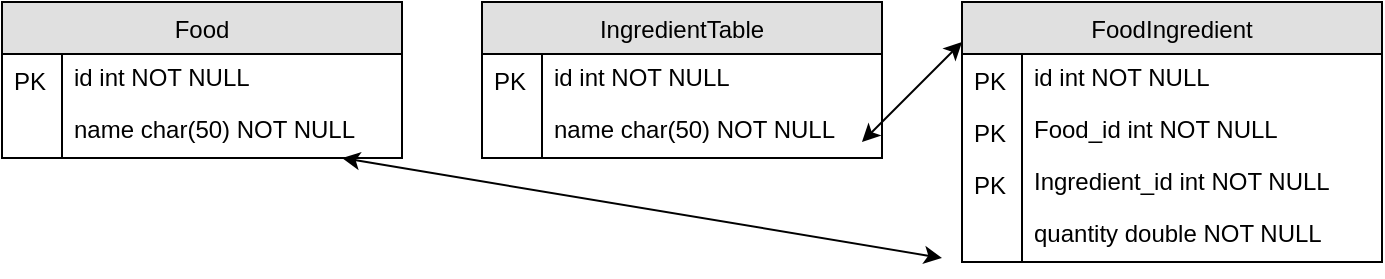 <mxfile version="12.4.1" type="github" pages="1"><diagram id="r4t1_HRRAldS4swu0GnB" name="Page-1"><mxGraphModel dx="1422" dy="745" grid="1" gridSize="10" guides="1" tooltips="1" connect="1" arrows="1" fold="1" page="1" pageScale="1" pageWidth="850" pageHeight="1100" math="0" shadow="0"><root><mxCell id="0"/><mxCell id="1" parent="0"/><mxCell id="ZG6ydJE8muR2Ezq2qy_d-1" value="Food" style="swimlane;fontStyle=0;childLayout=stackLayout;horizontal=1;startSize=26;fillColor=#e0e0e0;horizontalStack=0;resizeParent=1;resizeLast=0;collapsible=1;marginBottom=0;swimlaneFillColor=#ffffff;align=center;" vertex="1" parent="1"><mxGeometry x="30" y="80" width="200" height="78" as="geometry"/></mxCell><mxCell id="ZG6ydJE8muR2Ezq2qy_d-2" value="id int NOT NULL " style="shape=partialRectangle;top=0;left=0;right=0;bottom=0;align=left;verticalAlign=top;spacingTop=-2;fillColor=none;spacingLeft=34;spacingRight=4;overflow=hidden;rotatable=0;points=[[0,0.5],[1,0.5]];portConstraint=eastwest;dropTarget=0;" vertex="1" parent="ZG6ydJE8muR2Ezq2qy_d-1"><mxGeometry y="26" width="200" height="26" as="geometry"/></mxCell><mxCell id="ZG6ydJE8muR2Ezq2qy_d-3" value="PK" style="shape=partialRectangle;top=0;left=0;bottom=0;fillColor=none;align=left;verticalAlign=middle;spacingLeft=4;spacingRight=4;overflow=hidden;rotatable=0;points=[];portConstraint=eastwest;part=1;" vertex="1" connectable="0" parent="ZG6ydJE8muR2Ezq2qy_d-2"><mxGeometry width="30" height="26" as="geometry"/></mxCell><mxCell id="ZG6ydJE8muR2Ezq2qy_d-4" value="name char(50) NOT NULL" style="shape=partialRectangle;top=0;left=0;right=0;bottom=0;align=left;verticalAlign=top;spacingTop=-2;fillColor=none;spacingLeft=34;spacingRight=4;overflow=hidden;rotatable=0;points=[[0,0.5],[1,0.5]];portConstraint=eastwest;dropTarget=0;" vertex="1" parent="ZG6ydJE8muR2Ezq2qy_d-1"><mxGeometry y="52" width="200" height="26" as="geometry"/></mxCell><mxCell id="ZG6ydJE8muR2Ezq2qy_d-5" value="" style="shape=partialRectangle;top=0;left=0;bottom=0;fillColor=none;align=left;verticalAlign=middle;spacingLeft=4;spacingRight=4;overflow=hidden;rotatable=0;points=[];portConstraint=eastwest;part=1;" vertex="1" connectable="0" parent="ZG6ydJE8muR2Ezq2qy_d-4"><mxGeometry width="30" height="26" as="geometry"/></mxCell><mxCell id="ZG6ydJE8muR2Ezq2qy_d-6" value="IngredientTable" style="swimlane;fontStyle=0;childLayout=stackLayout;horizontal=1;startSize=26;fillColor=#e0e0e0;horizontalStack=0;resizeParent=1;resizeLast=0;collapsible=1;marginBottom=0;swimlaneFillColor=#ffffff;align=center;" vertex="1" parent="1"><mxGeometry x="270" y="80" width="200" height="78" as="geometry"/></mxCell><mxCell id="ZG6ydJE8muR2Ezq2qy_d-7" value="id int NOT NULL " style="shape=partialRectangle;top=0;left=0;right=0;bottom=0;align=left;verticalAlign=top;spacingTop=-2;fillColor=none;spacingLeft=34;spacingRight=4;overflow=hidden;rotatable=0;points=[[0,0.5],[1,0.5]];portConstraint=eastwest;dropTarget=0;" vertex="1" parent="ZG6ydJE8muR2Ezq2qy_d-6"><mxGeometry y="26" width="200" height="26" as="geometry"/></mxCell><mxCell id="ZG6ydJE8muR2Ezq2qy_d-8" value="PK" style="shape=partialRectangle;top=0;left=0;bottom=0;fillColor=none;align=left;verticalAlign=middle;spacingLeft=4;spacingRight=4;overflow=hidden;rotatable=0;points=[];portConstraint=eastwest;part=1;" vertex="1" connectable="0" parent="ZG6ydJE8muR2Ezq2qy_d-7"><mxGeometry width="30" height="26" as="geometry"/></mxCell><mxCell id="ZG6ydJE8muR2Ezq2qy_d-9" value="name char(50) NOT NULL" style="shape=partialRectangle;top=0;left=0;right=0;bottom=0;align=left;verticalAlign=top;spacingTop=-2;fillColor=none;spacingLeft=34;spacingRight=4;overflow=hidden;rotatable=0;points=[[0,0.5],[1,0.5]];portConstraint=eastwest;dropTarget=0;" vertex="1" parent="ZG6ydJE8muR2Ezq2qy_d-6"><mxGeometry y="52" width="200" height="26" as="geometry"/></mxCell><mxCell id="ZG6ydJE8muR2Ezq2qy_d-10" value="" style="shape=partialRectangle;top=0;left=0;bottom=0;fillColor=none;align=left;verticalAlign=middle;spacingLeft=4;spacingRight=4;overflow=hidden;rotatable=0;points=[];portConstraint=eastwest;part=1;" vertex="1" connectable="0" parent="ZG6ydJE8muR2Ezq2qy_d-9"><mxGeometry width="30" height="26" as="geometry"/></mxCell><mxCell id="ZG6ydJE8muR2Ezq2qy_d-11" value="FoodIngredient" style="swimlane;fontStyle=0;childLayout=stackLayout;horizontal=1;startSize=26;fillColor=#e0e0e0;horizontalStack=0;resizeParent=1;resizeLast=0;collapsible=1;marginBottom=0;swimlaneFillColor=#ffffff;align=center;" vertex="1" parent="1"><mxGeometry x="510" y="80" width="210" height="130" as="geometry"/></mxCell><mxCell id="ZG6ydJE8muR2Ezq2qy_d-12" value="id int NOT NULL " style="shape=partialRectangle;top=0;left=0;right=0;bottom=0;align=left;verticalAlign=top;spacingTop=-2;fillColor=none;spacingLeft=34;spacingRight=4;overflow=hidden;rotatable=0;points=[[0,0.5],[1,0.5]];portConstraint=eastwest;dropTarget=0;" vertex="1" parent="ZG6ydJE8muR2Ezq2qy_d-11"><mxGeometry y="26" width="210" height="26" as="geometry"/></mxCell><mxCell id="ZG6ydJE8muR2Ezq2qy_d-13" value="PK" style="shape=partialRectangle;top=0;left=0;bottom=0;fillColor=none;align=left;verticalAlign=middle;spacingLeft=4;spacingRight=4;overflow=hidden;rotatable=0;points=[];portConstraint=eastwest;part=1;" vertex="1" connectable="0" parent="ZG6ydJE8muR2Ezq2qy_d-12"><mxGeometry width="30" height="26" as="geometry"/></mxCell><mxCell id="ZG6ydJE8muR2Ezq2qy_d-14" value="Food_id int NOT NULL " style="shape=partialRectangle;top=0;left=0;right=0;bottom=0;align=left;verticalAlign=top;spacingTop=-2;fillColor=none;spacingLeft=34;spacingRight=4;overflow=hidden;rotatable=0;points=[[0,0.5],[1,0.5]];portConstraint=eastwest;dropTarget=0;" vertex="1" parent="ZG6ydJE8muR2Ezq2qy_d-11"><mxGeometry y="52" width="210" height="26" as="geometry"/></mxCell><mxCell id="ZG6ydJE8muR2Ezq2qy_d-15" value="PK" style="shape=partialRectangle;top=0;left=0;bottom=0;fillColor=none;align=left;verticalAlign=middle;spacingLeft=4;spacingRight=4;overflow=hidden;rotatable=0;points=[];portConstraint=eastwest;part=1;" vertex="1" connectable="0" parent="ZG6ydJE8muR2Ezq2qy_d-14"><mxGeometry width="30" height="26" as="geometry"/></mxCell><mxCell id="ZG6ydJE8muR2Ezq2qy_d-16" value="Ingredient_id int NOT NULL " style="shape=partialRectangle;top=0;left=0;right=0;bottom=0;align=left;verticalAlign=top;spacingTop=-2;fillColor=none;spacingLeft=34;spacingRight=4;overflow=hidden;rotatable=0;points=[[0,0.5],[1,0.5]];portConstraint=eastwest;dropTarget=0;" vertex="1" parent="ZG6ydJE8muR2Ezq2qy_d-11"><mxGeometry y="78" width="210" height="26" as="geometry"/></mxCell><mxCell id="ZG6ydJE8muR2Ezq2qy_d-17" value="PK" style="shape=partialRectangle;top=0;left=0;bottom=0;fillColor=none;align=left;verticalAlign=middle;spacingLeft=4;spacingRight=4;overflow=hidden;rotatable=0;points=[];portConstraint=eastwest;part=1;" vertex="1" connectable="0" parent="ZG6ydJE8muR2Ezq2qy_d-16"><mxGeometry width="30" height="26" as="geometry"/></mxCell><mxCell id="ZG6ydJE8muR2Ezq2qy_d-18" value="quantity double NOT NULL" style="shape=partialRectangle;top=0;left=0;right=0;bottom=0;align=left;verticalAlign=top;spacingTop=-2;fillColor=none;spacingLeft=34;spacingRight=4;overflow=hidden;rotatable=0;points=[[0,0.5],[1,0.5]];portConstraint=eastwest;dropTarget=0;" vertex="1" parent="ZG6ydJE8muR2Ezq2qy_d-11"><mxGeometry y="104" width="210" height="26" as="geometry"/></mxCell><mxCell id="ZG6ydJE8muR2Ezq2qy_d-19" value="" style="shape=partialRectangle;top=0;left=0;bottom=0;fillColor=none;align=left;verticalAlign=middle;spacingLeft=4;spacingRight=4;overflow=hidden;rotatable=0;points=[];portConstraint=eastwest;part=1;" vertex="1" connectable="0" parent="ZG6ydJE8muR2Ezq2qy_d-18"><mxGeometry width="30" height="26" as="geometry"/></mxCell><mxCell id="ZG6ydJE8muR2Ezq2qy_d-20" value="" style="endArrow=classic;startArrow=classic;html=1;" edge="1" parent="1"><mxGeometry width="50" height="50" relative="1" as="geometry"><mxPoint x="500" y="208" as="sourcePoint"/><mxPoint x="200" y="158" as="targetPoint"/></mxGeometry></mxCell><mxCell id="ZG6ydJE8muR2Ezq2qy_d-21" value="" style="endArrow=classic;startArrow=classic;html=1;" edge="1" parent="1"><mxGeometry width="50" height="50" relative="1" as="geometry"><mxPoint x="460" y="150" as="sourcePoint"/><mxPoint x="510" y="100" as="targetPoint"/></mxGeometry></mxCell></root></mxGraphModel></diagram></mxfile>